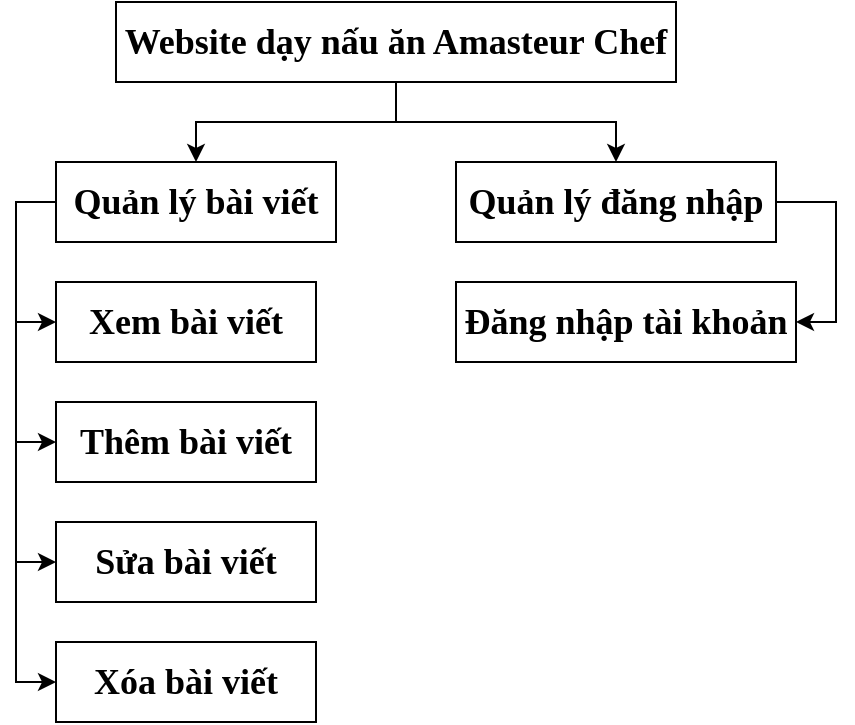 <mxfile version="14.0.1" type="device"><diagram id="10d6OPIyEJs9odEuNU0F" name="Page-1"><mxGraphModel dx="868" dy="482" grid="1" gridSize="10" guides="1" tooltips="1" connect="1" arrows="1" fold="1" page="1" pageScale="1" pageWidth="850" pageHeight="1100" math="0" shadow="0"><root><mxCell id="0"/><mxCell id="1" parent="0"/><mxCell id="W2TjNBGVeyWlzVPmsUMF-25" style="edgeStyle=orthogonalEdgeStyle;rounded=0;orthogonalLoop=1;jettySize=auto;html=1;exitX=0.5;exitY=1;exitDx=0;exitDy=0;fontFamily=Times New Roman;fontSize=18;entryX=0.5;entryY=0;entryDx=0;entryDy=0;" edge="1" parent="1" source="W2TjNBGVeyWlzVPmsUMF-2" target="W2TjNBGVeyWlzVPmsUMF-3"><mxGeometry relative="1" as="geometry"><mxPoint x="320" y="220" as="targetPoint"/><Array as="points"><mxPoint x="420" y="220"/><mxPoint x="320" y="220"/></Array></mxGeometry></mxCell><mxCell id="W2TjNBGVeyWlzVPmsUMF-2" value="Website dạy nấu ăn Amasteur Chef" style="rounded=0;whiteSpace=wrap;html=1;fontFamily=Times New Roman;fontStyle=1;fontSize=18;" vertex="1" parent="1"><mxGeometry x="280" y="160" width="280" height="40" as="geometry"/></mxCell><mxCell id="W2TjNBGVeyWlzVPmsUMF-27" style="edgeStyle=orthogonalEdgeStyle;rounded=0;orthogonalLoop=1;jettySize=auto;html=1;exitX=0;exitY=0.5;exitDx=0;exitDy=0;fontFamily=Times New Roman;fontSize=18;entryX=0;entryY=0.5;entryDx=0;entryDy=0;" edge="1" parent="1" source="W2TjNBGVeyWlzVPmsUMF-3" target="W2TjNBGVeyWlzVPmsUMF-9"><mxGeometry relative="1" as="geometry"><mxPoint x="190" y="320" as="targetPoint"/></mxGeometry></mxCell><mxCell id="W2TjNBGVeyWlzVPmsUMF-3" value="Quản lý bài viết" style="rounded=0;whiteSpace=wrap;html=1;fontFamily=Times New Roman;fontStyle=1;fontSize=18;" vertex="1" parent="1"><mxGeometry x="250" y="240" width="140" height="40" as="geometry"/></mxCell><mxCell id="W2TjNBGVeyWlzVPmsUMF-5" value="Thêm bài viết" style="rounded=0;whiteSpace=wrap;html=1;fontFamily=Times New Roman;fontStyle=1;fontSize=18;" vertex="1" parent="1"><mxGeometry x="250" y="360" width="130" height="40" as="geometry"/></mxCell><mxCell id="W2TjNBGVeyWlzVPmsUMF-6" value="Sửa&amp;nbsp;&lt;span style=&quot;color: rgba(0 , 0 , 0 , 0) ; font-family: monospace ; font-size: 0px ; font-weight: 400&quot;&gt;%3CmxGraphModel%3E%3Croot%3E%3CmxCell%20id%3D%220%22%2F%3E%3CmxCell%20id%3D%221%22%20parent%3D%220%22%2F%3E%3CmxCell%20id%3D%222%22%20value%3D%22Th%C3%AAm%20b%C3%A0i%20vi%E1%BA%BFt%22%20style%3D%22rounded%3D0%3BwhiteSpace%3Dwrap%3Bhtml%3D1%3BfontFamily%3DTimes%20New%20Roman%3BfontStyle%3D1%3BfontSize%3D18%3B%22%20vertex%3D%221%22%20parent%3D%221%22%3E%3CmxGeometry%20x%3D%22360%22%20y%3D%22410%22%20width%3D%22130%22%20height%3D%2240%22%20as%3D%22geometry%22%2F%3E%3C%2FmxCell%3E%3C%2Froot%3E%3C%2FmxGraphModel%3E&lt;/span&gt;&lt;br&gt;bài viết" style="rounded=0;whiteSpace=wrap;html=1;fontFamily=Times New Roman;fontStyle=1;fontSize=18;" vertex="1" parent="1"><mxGeometry x="250" y="420" width="130" height="40" as="geometry"/></mxCell><mxCell id="W2TjNBGVeyWlzVPmsUMF-7" value="Xóa bài viết" style="rounded=0;whiteSpace=wrap;html=1;fontFamily=Times New Roman;fontStyle=1;fontSize=18;" vertex="1" parent="1"><mxGeometry x="250" y="480" width="130" height="40" as="geometry"/></mxCell><mxCell id="W2TjNBGVeyWlzVPmsUMF-8" value="Xem bài viết" style="rounded=0;whiteSpace=wrap;html=1;fontFamily=Times New Roman;fontStyle=1;fontSize=18;" vertex="1" parent="1"><mxGeometry x="250" y="300" width="130" height="40" as="geometry"/></mxCell><mxCell id="W2TjNBGVeyWlzVPmsUMF-9" value="Xem bài viết" style="rounded=0;whiteSpace=wrap;html=1;fontFamily=Times New Roman;fontStyle=1;fontSize=18;" vertex="1" parent="1"><mxGeometry x="250" y="300" width="130" height="40" as="geometry"/></mxCell><mxCell id="W2TjNBGVeyWlzVPmsUMF-10" value="Thêm bài viết" style="rounded=0;whiteSpace=wrap;html=1;fontFamily=Times New Roman;fontStyle=1;fontSize=18;" vertex="1" parent="1"><mxGeometry x="250" y="360" width="130" height="40" as="geometry"/></mxCell><mxCell id="W2TjNBGVeyWlzVPmsUMF-11" value="Sửa bài viết" style="rounded=0;whiteSpace=wrap;html=1;fontFamily=Times New Roman;fontStyle=1;fontSize=18;align=center;" vertex="1" parent="1"><mxGeometry x="250" y="420" width="130" height="40" as="geometry"/></mxCell><mxCell id="W2TjNBGVeyWlzVPmsUMF-19" value="Quản lý đăng nhập" style="rounded=0;whiteSpace=wrap;html=1;fontFamily=Times New Roman;fontStyle=1;fontSize=18;" vertex="1" parent="1"><mxGeometry x="450" y="240" width="160" height="40" as="geometry"/></mxCell><mxCell id="W2TjNBGVeyWlzVPmsUMF-20" value="Đăng nhập tài khoản" style="rounded=0;whiteSpace=wrap;html=1;fontFamily=Times New Roman;fontStyle=1;fontSize=18;" vertex="1" parent="1"><mxGeometry x="450" y="300" width="170" height="40" as="geometry"/></mxCell><mxCell id="W2TjNBGVeyWlzVPmsUMF-26" style="edgeStyle=orthogonalEdgeStyle;rounded=0;orthogonalLoop=1;jettySize=auto;html=1;exitX=0.5;exitY=1;exitDx=0;exitDy=0;fontFamily=Times New Roman;fontSize=18;entryX=0.5;entryY=0;entryDx=0;entryDy=0;" edge="1" parent="1" source="W2TjNBGVeyWlzVPmsUMF-2" target="W2TjNBGVeyWlzVPmsUMF-19"><mxGeometry relative="1" as="geometry"><mxPoint x="330" y="250" as="targetPoint"/><mxPoint x="430" y="210" as="sourcePoint"/><Array as="points"><mxPoint x="420" y="220"/><mxPoint x="530" y="220"/></Array></mxGeometry></mxCell><mxCell id="W2TjNBGVeyWlzVPmsUMF-28" style="edgeStyle=orthogonalEdgeStyle;rounded=0;orthogonalLoop=1;jettySize=auto;html=1;exitX=0;exitY=0.5;exitDx=0;exitDy=0;fontFamily=Times New Roman;fontSize=18;entryX=0;entryY=0.5;entryDx=0;entryDy=0;" edge="1" parent="1" source="W2TjNBGVeyWlzVPmsUMF-3" target="W2TjNBGVeyWlzVPmsUMF-10"><mxGeometry relative="1" as="geometry"><mxPoint x="260" y="330" as="targetPoint"/><mxPoint x="260" y="270" as="sourcePoint"/><Array as="points"><mxPoint x="230" y="260"/><mxPoint x="230" y="380"/></Array></mxGeometry></mxCell><mxCell id="W2TjNBGVeyWlzVPmsUMF-29" style="edgeStyle=orthogonalEdgeStyle;rounded=0;orthogonalLoop=1;jettySize=auto;html=1;exitX=0;exitY=0.5;exitDx=0;exitDy=0;fontFamily=Times New Roman;fontSize=18;entryX=0;entryY=0.5;entryDx=0;entryDy=0;" edge="1" parent="1" source="W2TjNBGVeyWlzVPmsUMF-3" target="W2TjNBGVeyWlzVPmsUMF-11"><mxGeometry relative="1" as="geometry"><mxPoint x="230" y="440" as="targetPoint"/><mxPoint x="270" y="280" as="sourcePoint"/></mxGeometry></mxCell><mxCell id="W2TjNBGVeyWlzVPmsUMF-30" style="edgeStyle=orthogonalEdgeStyle;rounded=0;orthogonalLoop=1;jettySize=auto;html=1;exitX=0;exitY=0.5;exitDx=0;exitDy=0;fontFamily=Times New Roman;fontSize=18;entryX=0;entryY=0.5;entryDx=0;entryDy=0;" edge="1" parent="1" source="W2TjNBGVeyWlzVPmsUMF-3" target="W2TjNBGVeyWlzVPmsUMF-7"><mxGeometry relative="1" as="geometry"><mxPoint x="280" y="350" as="targetPoint"/><mxPoint x="280" y="290" as="sourcePoint"/></mxGeometry></mxCell><mxCell id="W2TjNBGVeyWlzVPmsUMF-31" style="edgeStyle=orthogonalEdgeStyle;rounded=0;orthogonalLoop=1;jettySize=auto;html=1;exitX=1;exitY=0.5;exitDx=0;exitDy=0;fontFamily=Times New Roman;fontSize=18;entryX=1;entryY=0.5;entryDx=0;entryDy=0;" edge="1" parent="1" source="W2TjNBGVeyWlzVPmsUMF-19" target="W2TjNBGVeyWlzVPmsUMF-20"><mxGeometry relative="1" as="geometry"><mxPoint x="640" y="330" as="targetPoint"/><mxPoint x="290" y="300" as="sourcePoint"/></mxGeometry></mxCell></root></mxGraphModel></diagram></mxfile>